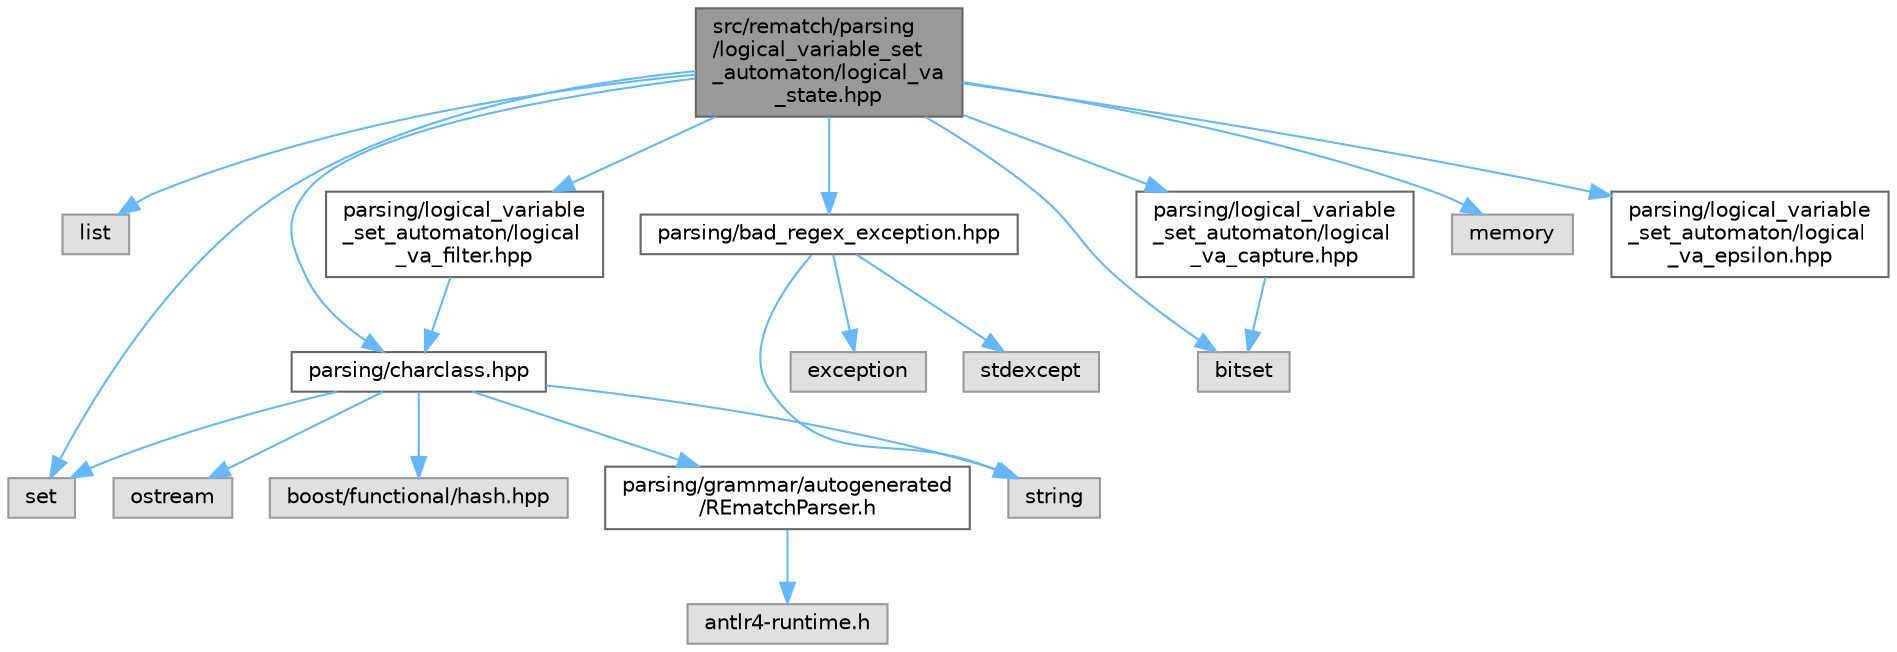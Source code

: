 digraph "src/rematch/parsing/logical_variable_set_automaton/logical_va_state.hpp"
{
 // LATEX_PDF_SIZE
  bgcolor="transparent";
  edge [fontname=Helvetica,fontsize=10,labelfontname=Helvetica,labelfontsize=10];
  node [fontname=Helvetica,fontsize=10,shape=box,height=0.2,width=0.4];
  Node1 [label="src/rematch/parsing\l/logical_variable_set\l_automaton/logical_va\l_state.hpp",height=0.2,width=0.4,color="gray40", fillcolor="grey60", style="filled", fontcolor="black",tooltip=" "];
  Node1 -> Node2 [color="steelblue1",style="solid"];
  Node2 [label="list",height=0.2,width=0.4,color="grey60", fillcolor="#E0E0E0", style="filled",tooltip=" "];
  Node1 -> Node3 [color="steelblue1",style="solid"];
  Node3 [label="set",height=0.2,width=0.4,color="grey60", fillcolor="#E0E0E0", style="filled",tooltip=" "];
  Node1 -> Node4 [color="steelblue1",style="solid"];
  Node4 [label="bitset",height=0.2,width=0.4,color="grey60", fillcolor="#E0E0E0", style="filled",tooltip=" "];
  Node1 -> Node5 [color="steelblue1",style="solid"];
  Node5 [label="memory",height=0.2,width=0.4,color="grey60", fillcolor="#E0E0E0", style="filled",tooltip=" "];
  Node1 -> Node6 [color="steelblue1",style="solid"];
  Node6 [label="parsing/bad_regex_exception.hpp",height=0.2,width=0.4,color="grey40", fillcolor="white", style="filled",URL="$d8/dc7/bad__regex__exception_8hpp.html",tooltip=" "];
  Node6 -> Node7 [color="steelblue1",style="solid"];
  Node7 [label="exception",height=0.2,width=0.4,color="grey60", fillcolor="#E0E0E0", style="filled",tooltip=" "];
  Node6 -> Node8 [color="steelblue1",style="solid"];
  Node8 [label="stdexcept",height=0.2,width=0.4,color="grey60", fillcolor="#E0E0E0", style="filled",tooltip=" "];
  Node6 -> Node9 [color="steelblue1",style="solid"];
  Node9 [label="string",height=0.2,width=0.4,color="grey60", fillcolor="#E0E0E0", style="filled",tooltip=" "];
  Node1 -> Node10 [color="steelblue1",style="solid"];
  Node10 [label="parsing/charclass.hpp",height=0.2,width=0.4,color="grey40", fillcolor="white", style="filled",URL="$d7/d6c/charclass_8hpp.html",tooltip=" "];
  Node10 -> Node3 [color="steelblue1",style="solid"];
  Node10 -> Node9 [color="steelblue1",style="solid"];
  Node10 -> Node11 [color="steelblue1",style="solid"];
  Node11 [label="ostream",height=0.2,width=0.4,color="grey60", fillcolor="#E0E0E0", style="filled",tooltip=" "];
  Node10 -> Node12 [color="steelblue1",style="solid"];
  Node12 [label="boost/functional/hash.hpp",height=0.2,width=0.4,color="grey60", fillcolor="#E0E0E0", style="filled",tooltip=" "];
  Node10 -> Node13 [color="steelblue1",style="solid"];
  Node13 [label="parsing/grammar/autogenerated\l/REmatchParser.h",height=0.2,width=0.4,color="grey40", fillcolor="white", style="filled",URL="$d8/dea/REmatchParser_8h.html",tooltip=" "];
  Node13 -> Node14 [color="steelblue1",style="solid"];
  Node14 [label="antlr4-runtime.h",height=0.2,width=0.4,color="grey60", fillcolor="#E0E0E0", style="filled",tooltip=" "];
  Node1 -> Node15 [color="steelblue1",style="solid"];
  Node15 [label="parsing/logical_variable\l_set_automaton/logical\l_va_capture.hpp",height=0.2,width=0.4,color="grey40", fillcolor="white", style="filled",URL="$d7/da2/logical__va__capture_8hpp.html",tooltip=" "];
  Node15 -> Node4 [color="steelblue1",style="solid"];
  Node1 -> Node16 [color="steelblue1",style="solid"];
  Node16 [label="parsing/logical_variable\l_set_automaton/logical\l_va_filter.hpp",height=0.2,width=0.4,color="grey40", fillcolor="white", style="filled",URL="$d1/da7/logical__va__filter_8hpp.html",tooltip=" "];
  Node16 -> Node10 [color="steelblue1",style="solid"];
  Node1 -> Node17 [color="steelblue1",style="solid"];
  Node17 [label="parsing/logical_variable\l_set_automaton/logical\l_va_epsilon.hpp",height=0.2,width=0.4,color="grey40", fillcolor="white", style="filled",URL="$da/d75/logical__va__epsilon_8hpp.html",tooltip=" "];
}
